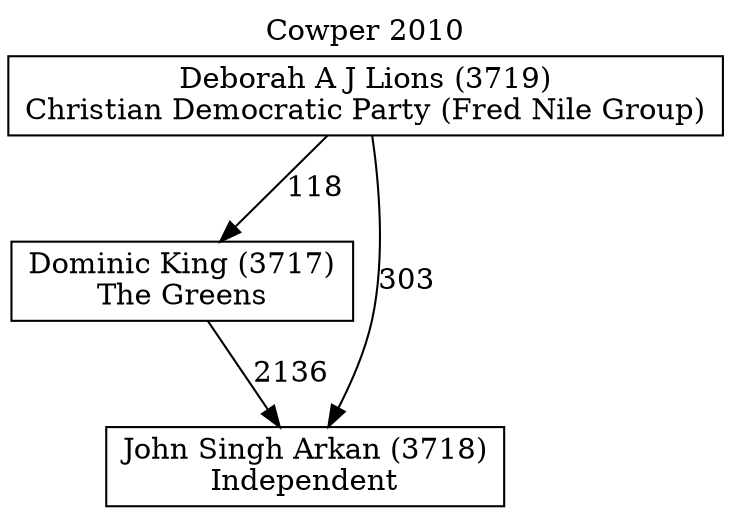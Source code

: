 // House preference flow
digraph "John Singh Arkan (3718)_Cowper_2010" {
	graph [label="Cowper 2010" labelloc=t mclimit=10]
	node [shape=box]
	"Deborah A J Lions (3719)" [label="Deborah A J Lions (3719)
Christian Democratic Party (Fred Nile Group)"]
	"Dominic King (3717)" [label="Dominic King (3717)
The Greens"]
	"John Singh Arkan (3718)" [label="John Singh Arkan (3718)
Independent"]
	"Deborah A J Lions (3719)" -> "Dominic King (3717)" [label=118]
	"Deborah A J Lions (3719)" -> "John Singh Arkan (3718)" [label=303]
	"Dominic King (3717)" -> "John Singh Arkan (3718)" [label=2136]
}
